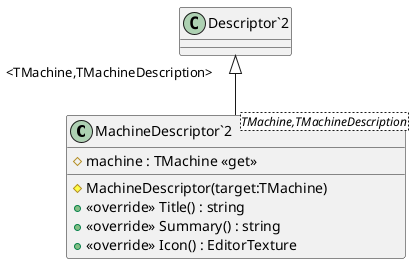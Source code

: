 @startuml
class "MachineDescriptor`2"<TMachine,TMachineDescription> {
    # MachineDescriptor(target:TMachine)
    # machine : TMachine <<get>>
    + <<override>> Title() : string
    + <<override>> Summary() : string
    + <<override>> Icon() : EditorTexture
}
"Descriptor`2" "<TMachine,TMachineDescription>" <|-- "MachineDescriptor`2"
@enduml
